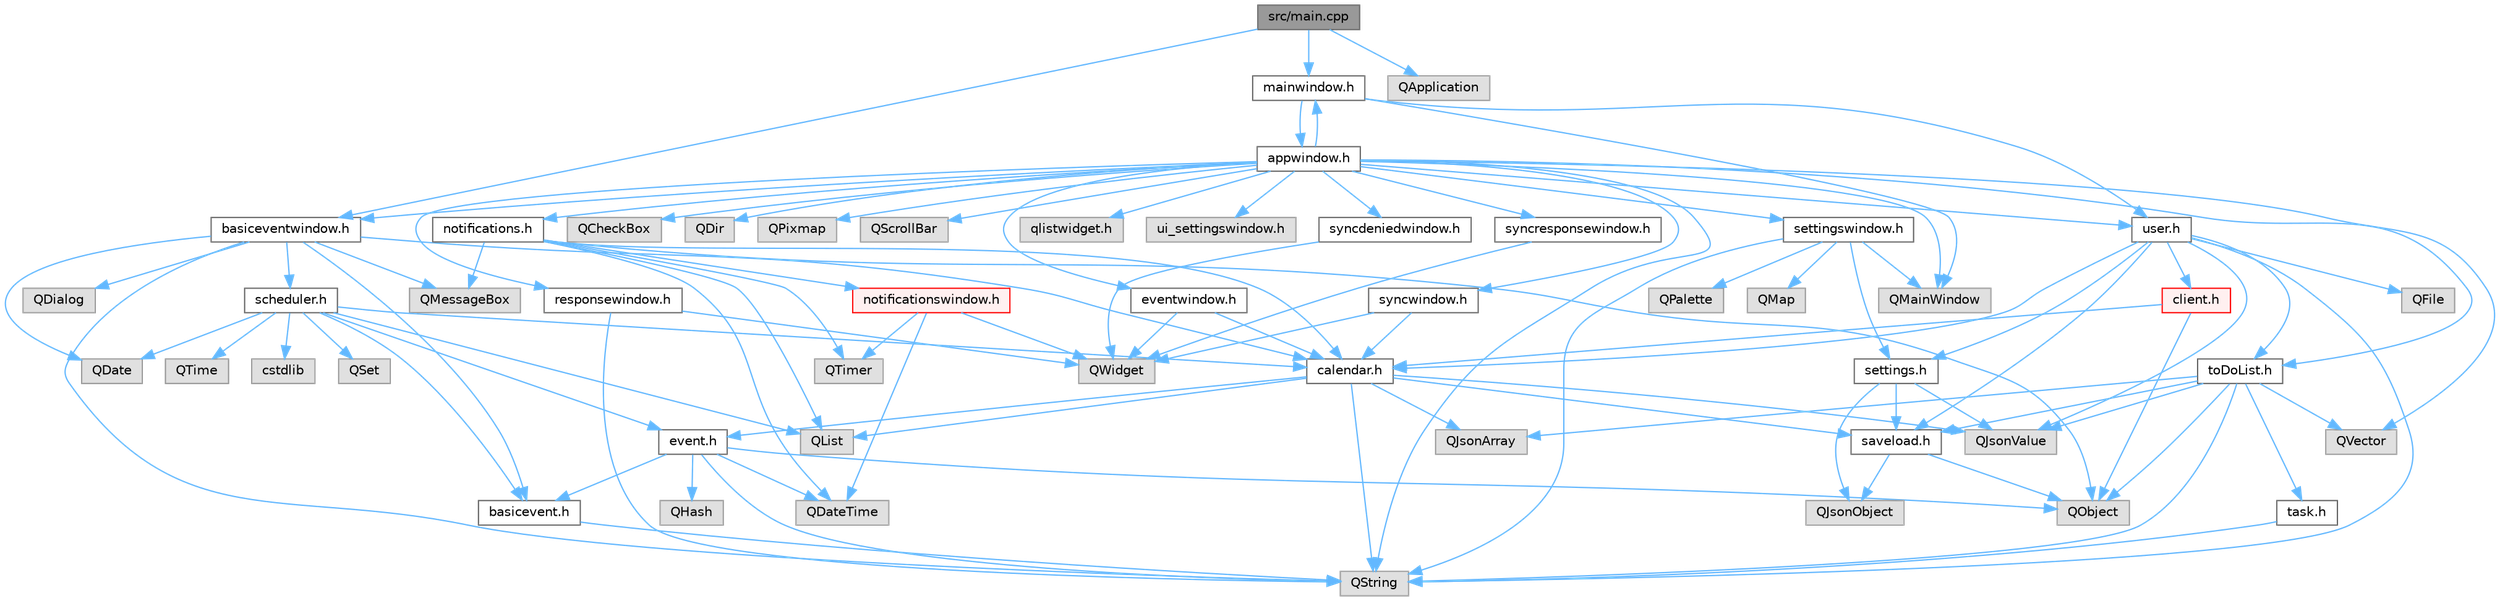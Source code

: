 digraph "src/main.cpp"
{
 // LATEX_PDF_SIZE
  bgcolor="transparent";
  edge [fontname=Helvetica,fontsize=10,labelfontname=Helvetica,labelfontsize=10];
  node [fontname=Helvetica,fontsize=10,shape=box,height=0.2,width=0.4];
  Node1 [id="Node000001",label="src/main.cpp",height=0.2,width=0.4,color="gray40", fillcolor="grey60", style="filled", fontcolor="black",tooltip=" "];
  Node1 -> Node2 [id="edge1_Node000001_Node000002",color="steelblue1",style="solid",tooltip=" "];
  Node2 [id="Node000002",label="basiceventwindow.h",height=0.2,width=0.4,color="grey40", fillcolor="white", style="filled",URL="$basiceventwindow_8h.html",tooltip=" "];
  Node2 -> Node3 [id="edge2_Node000002_Node000003",color="steelblue1",style="solid",tooltip=" "];
  Node3 [id="Node000003",label="basicevent.h",height=0.2,width=0.4,color="grey40", fillcolor="white", style="filled",URL="$basicevent_8h.html",tooltip=" "];
  Node3 -> Node4 [id="edge3_Node000003_Node000004",color="steelblue1",style="solid",tooltip=" "];
  Node4 [id="Node000004",label="QString",height=0.2,width=0.4,color="grey60", fillcolor="#E0E0E0", style="filled",tooltip=" "];
  Node2 -> Node5 [id="edge4_Node000002_Node000005",color="steelblue1",style="solid",tooltip=" "];
  Node5 [id="Node000005",label="calendar.h",height=0.2,width=0.4,color="grey40", fillcolor="white", style="filled",URL="$calendar_8h.html",tooltip=" "];
  Node5 -> Node6 [id="edge5_Node000005_Node000006",color="steelblue1",style="solid",tooltip=" "];
  Node6 [id="Node000006",label="event.h",height=0.2,width=0.4,color="grey40", fillcolor="white", style="filled",URL="$event_8h.html",tooltip=" "];
  Node6 -> Node7 [id="edge6_Node000006_Node000007",color="steelblue1",style="solid",tooltip=" "];
  Node7 [id="Node000007",label="QDateTime",height=0.2,width=0.4,color="grey60", fillcolor="#E0E0E0", style="filled",tooltip=" "];
  Node6 -> Node8 [id="edge7_Node000006_Node000008",color="steelblue1",style="solid",tooltip=" "];
  Node8 [id="Node000008",label="QHash",height=0.2,width=0.4,color="grey60", fillcolor="#E0E0E0", style="filled",tooltip=" "];
  Node6 -> Node9 [id="edge8_Node000006_Node000009",color="steelblue1",style="solid",tooltip=" "];
  Node9 [id="Node000009",label="QObject",height=0.2,width=0.4,color="grey60", fillcolor="#E0E0E0", style="filled",tooltip=" "];
  Node6 -> Node4 [id="edge9_Node000006_Node000004",color="steelblue1",style="solid",tooltip=" "];
  Node6 -> Node3 [id="edge10_Node000006_Node000003",color="steelblue1",style="solid",tooltip=" "];
  Node5 -> Node10 [id="edge11_Node000005_Node000010",color="steelblue1",style="solid",tooltip=" "];
  Node10 [id="Node000010",label="saveload.h",height=0.2,width=0.4,color="grey40", fillcolor="white", style="filled",URL="$saveload_8h.html",tooltip=" "];
  Node10 -> Node11 [id="edge12_Node000010_Node000011",color="steelblue1",style="solid",tooltip=" "];
  Node11 [id="Node000011",label="QJsonObject",height=0.2,width=0.4,color="grey60", fillcolor="#E0E0E0", style="filled",tooltip=" "];
  Node10 -> Node9 [id="edge13_Node000010_Node000009",color="steelblue1",style="solid",tooltip=" "];
  Node5 -> Node12 [id="edge14_Node000005_Node000012",color="steelblue1",style="solid",tooltip=" "];
  Node12 [id="Node000012",label="QJsonArray",height=0.2,width=0.4,color="grey60", fillcolor="#E0E0E0", style="filled",tooltip=" "];
  Node5 -> Node13 [id="edge15_Node000005_Node000013",color="steelblue1",style="solid",tooltip=" "];
  Node13 [id="Node000013",label="QJsonValue",height=0.2,width=0.4,color="grey60", fillcolor="#E0E0E0", style="filled",tooltip=" "];
  Node5 -> Node14 [id="edge16_Node000005_Node000014",color="steelblue1",style="solid",tooltip=" "];
  Node14 [id="Node000014",label="QList",height=0.2,width=0.4,color="grey60", fillcolor="#E0E0E0", style="filled",tooltip=" "];
  Node5 -> Node4 [id="edge17_Node000005_Node000004",color="steelblue1",style="solid",tooltip=" "];
  Node2 -> Node15 [id="edge18_Node000002_Node000015",color="steelblue1",style="solid",tooltip=" "];
  Node15 [id="Node000015",label="scheduler.h",height=0.2,width=0.4,color="grey40", fillcolor="white", style="filled",URL="$scheduler_8h.html",tooltip=" "];
  Node15 -> Node3 [id="edge19_Node000015_Node000003",color="steelblue1",style="solid",tooltip=" "];
  Node15 -> Node5 [id="edge20_Node000015_Node000005",color="steelblue1",style="solid",tooltip=" "];
  Node15 -> Node6 [id="edge21_Node000015_Node000006",color="steelblue1",style="solid",tooltip=" "];
  Node15 -> Node16 [id="edge22_Node000015_Node000016",color="steelblue1",style="solid",tooltip=" "];
  Node16 [id="Node000016",label="QDate",height=0.2,width=0.4,color="grey60", fillcolor="#E0E0E0", style="filled",tooltip=" "];
  Node15 -> Node14 [id="edge23_Node000015_Node000014",color="steelblue1",style="solid",tooltip=" "];
  Node15 -> Node17 [id="edge24_Node000015_Node000017",color="steelblue1",style="solid",tooltip=" "];
  Node17 [id="Node000017",label="QSet",height=0.2,width=0.4,color="grey60", fillcolor="#E0E0E0", style="filled",tooltip=" "];
  Node15 -> Node18 [id="edge25_Node000015_Node000018",color="steelblue1",style="solid",tooltip=" "];
  Node18 [id="Node000018",label="QTime",height=0.2,width=0.4,color="grey60", fillcolor="#E0E0E0", style="filled",tooltip=" "];
  Node15 -> Node19 [id="edge26_Node000015_Node000019",color="steelblue1",style="solid",tooltip=" "];
  Node19 [id="Node000019",label="cstdlib",height=0.2,width=0.4,color="grey60", fillcolor="#E0E0E0", style="filled",tooltip=" "];
  Node2 -> Node16 [id="edge27_Node000002_Node000016",color="steelblue1",style="solid",tooltip=" "];
  Node2 -> Node20 [id="edge28_Node000002_Node000020",color="steelblue1",style="solid",tooltip=" "];
  Node20 [id="Node000020",label="QDialog",height=0.2,width=0.4,color="grey60", fillcolor="#E0E0E0", style="filled",tooltip=" "];
  Node2 -> Node21 [id="edge29_Node000002_Node000021",color="steelblue1",style="solid",tooltip=" "];
  Node21 [id="Node000021",label="QMessageBox",height=0.2,width=0.4,color="grey60", fillcolor="#E0E0E0", style="filled",tooltip=" "];
  Node2 -> Node4 [id="edge30_Node000002_Node000004",color="steelblue1",style="solid",tooltip=" "];
  Node1 -> Node22 [id="edge31_Node000001_Node000022",color="steelblue1",style="solid",tooltip=" "];
  Node22 [id="Node000022",label="mainwindow.h",height=0.2,width=0.4,color="grey40", fillcolor="white", style="filled",URL="$mainwindow_8h.html",tooltip=" "];
  Node22 -> Node23 [id="edge32_Node000022_Node000023",color="steelblue1",style="solid",tooltip=" "];
  Node23 [id="Node000023",label="appwindow.h",height=0.2,width=0.4,color="grey40", fillcolor="white", style="filled",URL="$appwindow_8h.html",tooltip=" "];
  Node23 -> Node24 [id="edge33_Node000023_Node000024",color="steelblue1",style="solid",tooltip=" "];
  Node24 [id="Node000024",label="QCheckBox",height=0.2,width=0.4,color="grey60", fillcolor="#E0E0E0", style="filled",tooltip=" "];
  Node23 -> Node25 [id="edge34_Node000023_Node000025",color="steelblue1",style="solid",tooltip=" "];
  Node25 [id="Node000025",label="QDir",height=0.2,width=0.4,color="grey60", fillcolor="#E0E0E0", style="filled",tooltip=" "];
  Node23 -> Node26 [id="edge35_Node000023_Node000026",color="steelblue1",style="solid",tooltip=" "];
  Node26 [id="Node000026",label="QMainWindow",height=0.2,width=0.4,color="grey60", fillcolor="#E0E0E0", style="filled",tooltip=" "];
  Node23 -> Node27 [id="edge36_Node000023_Node000027",color="steelblue1",style="solid",tooltip=" "];
  Node27 [id="Node000027",label="QPixmap",height=0.2,width=0.4,color="grey60", fillcolor="#E0E0E0", style="filled",tooltip=" "];
  Node23 -> Node28 [id="edge37_Node000023_Node000028",color="steelblue1",style="solid",tooltip=" "];
  Node28 [id="Node000028",label="QScrollBar",height=0.2,width=0.4,color="grey60", fillcolor="#E0E0E0", style="filled",tooltip=" "];
  Node23 -> Node4 [id="edge38_Node000023_Node000004",color="steelblue1",style="solid",tooltip=" "];
  Node23 -> Node29 [id="edge39_Node000023_Node000029",color="steelblue1",style="solid",tooltip=" "];
  Node29 [id="Node000029",label="QVector",height=0.2,width=0.4,color="grey60", fillcolor="#E0E0E0", style="filled",tooltip=" "];
  Node23 -> Node2 [id="edge40_Node000023_Node000002",color="steelblue1",style="solid",tooltip=" "];
  Node23 -> Node30 [id="edge41_Node000023_Node000030",color="steelblue1",style="solid",tooltip=" "];
  Node30 [id="Node000030",label="eventwindow.h",height=0.2,width=0.4,color="grey40", fillcolor="white", style="filled",URL="$eventwindow_8h.html",tooltip=" "];
  Node30 -> Node5 [id="edge42_Node000030_Node000005",color="steelblue1",style="solid",tooltip=" "];
  Node30 -> Node31 [id="edge43_Node000030_Node000031",color="steelblue1",style="solid",tooltip=" "];
  Node31 [id="Node000031",label="QWidget",height=0.2,width=0.4,color="grey60", fillcolor="#E0E0E0", style="filled",tooltip=" "];
  Node23 -> Node22 [id="edge44_Node000023_Node000022",color="steelblue1",style="solid",tooltip=" "];
  Node23 -> Node32 [id="edge45_Node000023_Node000032",color="steelblue1",style="solid",tooltip=" "];
  Node32 [id="Node000032",label="notifications.h",height=0.2,width=0.4,color="grey40", fillcolor="white", style="filled",URL="$notifications_8h.html",tooltip=" "];
  Node32 -> Node7 [id="edge46_Node000032_Node000007",color="steelblue1",style="solid",tooltip=" "];
  Node32 -> Node14 [id="edge47_Node000032_Node000014",color="steelblue1",style="solid",tooltip=" "];
  Node32 -> Node21 [id="edge48_Node000032_Node000021",color="steelblue1",style="solid",tooltip=" "];
  Node32 -> Node9 [id="edge49_Node000032_Node000009",color="steelblue1",style="solid",tooltip=" "];
  Node32 -> Node33 [id="edge50_Node000032_Node000033",color="steelblue1",style="solid",tooltip=" "];
  Node33 [id="Node000033",label="QTimer",height=0.2,width=0.4,color="grey60", fillcolor="#E0E0E0", style="filled",tooltip=" "];
  Node32 -> Node5 [id="edge51_Node000032_Node000005",color="steelblue1",style="solid",tooltip=" "];
  Node32 -> Node34 [id="edge52_Node000032_Node000034",color="steelblue1",style="solid",tooltip=" "];
  Node34 [id="Node000034",label="notificationswindow.h",height=0.2,width=0.4,color="red", fillcolor="#FFF0F0", style="filled",URL="$notificationswindow_8h.html",tooltip=" "];
  Node34 -> Node7 [id="edge53_Node000034_Node000007",color="steelblue1",style="solid",tooltip=" "];
  Node34 -> Node33 [id="edge54_Node000034_Node000033",color="steelblue1",style="solid",tooltip=" "];
  Node34 -> Node31 [id="edge55_Node000034_Node000031",color="steelblue1",style="solid",tooltip=" "];
  Node23 -> Node36 [id="edge56_Node000023_Node000036",color="steelblue1",style="solid",tooltip=" "];
  Node36 [id="Node000036",label="qlistwidget.h",height=0.2,width=0.4,color="grey60", fillcolor="#E0E0E0", style="filled",tooltip=" "];
  Node23 -> Node37 [id="edge57_Node000023_Node000037",color="steelblue1",style="solid",tooltip=" "];
  Node37 [id="Node000037",label="responsewindow.h",height=0.2,width=0.4,color="grey40", fillcolor="white", style="filled",URL="$responsewindow_8h.html",tooltip=" "];
  Node37 -> Node4 [id="edge58_Node000037_Node000004",color="steelblue1",style="solid",tooltip=" "];
  Node37 -> Node31 [id="edge59_Node000037_Node000031",color="steelblue1",style="solid",tooltip=" "];
  Node23 -> Node38 [id="edge60_Node000023_Node000038",color="steelblue1",style="solid",tooltip=" "];
  Node38 [id="Node000038",label="settingswindow.h",height=0.2,width=0.4,color="grey40", fillcolor="white", style="filled",URL="$settingswindow_8h.html",tooltip=" "];
  Node38 -> Node26 [id="edge61_Node000038_Node000026",color="steelblue1",style="solid",tooltip=" "];
  Node38 -> Node39 [id="edge62_Node000038_Node000039",color="steelblue1",style="solid",tooltip=" "];
  Node39 [id="Node000039",label="QMap",height=0.2,width=0.4,color="grey60", fillcolor="#E0E0E0", style="filled",tooltip=" "];
  Node38 -> Node40 [id="edge63_Node000038_Node000040",color="steelblue1",style="solid",tooltip=" "];
  Node40 [id="Node000040",label="QPalette",height=0.2,width=0.4,color="grey60", fillcolor="#E0E0E0", style="filled",tooltip=" "];
  Node38 -> Node4 [id="edge64_Node000038_Node000004",color="steelblue1",style="solid",tooltip=" "];
  Node38 -> Node41 [id="edge65_Node000038_Node000041",color="steelblue1",style="solid",tooltip=" "];
  Node41 [id="Node000041",label="settings.h",height=0.2,width=0.4,color="grey40", fillcolor="white", style="filled",URL="$settings_8h.html",tooltip=" "];
  Node41 -> Node10 [id="edge66_Node000041_Node000010",color="steelblue1",style="solid",tooltip=" "];
  Node41 -> Node11 [id="edge67_Node000041_Node000011",color="steelblue1",style="solid",tooltip=" "];
  Node41 -> Node13 [id="edge68_Node000041_Node000013",color="steelblue1",style="solid",tooltip=" "];
  Node23 -> Node42 [id="edge69_Node000023_Node000042",color="steelblue1",style="solid",tooltip=" "];
  Node42 [id="Node000042",label="syncdeniedwindow.h",height=0.2,width=0.4,color="grey40", fillcolor="white", style="filled",URL="$syncdeniedwindow_8h.html",tooltip=" "];
  Node42 -> Node31 [id="edge70_Node000042_Node000031",color="steelblue1",style="solid",tooltip=" "];
  Node23 -> Node43 [id="edge71_Node000023_Node000043",color="steelblue1",style="solid",tooltip=" "];
  Node43 [id="Node000043",label="syncresponsewindow.h",height=0.2,width=0.4,color="grey40", fillcolor="white", style="filled",URL="$syncresponsewindow_8h.html",tooltip=" "];
  Node43 -> Node31 [id="edge72_Node000043_Node000031",color="steelblue1",style="solid",tooltip=" "];
  Node23 -> Node44 [id="edge73_Node000023_Node000044",color="steelblue1",style="solid",tooltip=" "];
  Node44 [id="Node000044",label="syncwindow.h",height=0.2,width=0.4,color="grey40", fillcolor="white", style="filled",URL="$syncwindow_8h.html",tooltip=" "];
  Node44 -> Node5 [id="edge74_Node000044_Node000005",color="steelblue1",style="solid",tooltip=" "];
  Node44 -> Node31 [id="edge75_Node000044_Node000031",color="steelblue1",style="solid",tooltip=" "];
  Node23 -> Node45 [id="edge76_Node000023_Node000045",color="steelblue1",style="solid",tooltip=" "];
  Node45 [id="Node000045",label="toDoList.h",height=0.2,width=0.4,color="grey40", fillcolor="white", style="filled",URL="$to_do_list_8h.html",tooltip=" "];
  Node45 -> Node10 [id="edge77_Node000045_Node000010",color="steelblue1",style="solid",tooltip=" "];
  Node45 -> Node46 [id="edge78_Node000045_Node000046",color="steelblue1",style="solid",tooltip=" "];
  Node46 [id="Node000046",label="task.h",height=0.2,width=0.4,color="grey40", fillcolor="white", style="filled",URL="$task_8h.html",tooltip=" "];
  Node46 -> Node4 [id="edge79_Node000046_Node000004",color="steelblue1",style="solid",tooltip=" "];
  Node45 -> Node12 [id="edge80_Node000045_Node000012",color="steelblue1",style="solid",tooltip=" "];
  Node45 -> Node13 [id="edge81_Node000045_Node000013",color="steelblue1",style="solid",tooltip=" "];
  Node45 -> Node9 [id="edge82_Node000045_Node000009",color="steelblue1",style="solid",tooltip=" "];
  Node45 -> Node4 [id="edge83_Node000045_Node000004",color="steelblue1",style="solid",tooltip=" "];
  Node45 -> Node29 [id="edge84_Node000045_Node000029",color="steelblue1",style="solid",tooltip=" "];
  Node23 -> Node47 [id="edge85_Node000023_Node000047",color="steelblue1",style="solid",tooltip=" "];
  Node47 [id="Node000047",label="ui_settingswindow.h",height=0.2,width=0.4,color="grey60", fillcolor="#E0E0E0", style="filled",tooltip=" "];
  Node23 -> Node48 [id="edge86_Node000023_Node000048",color="steelblue1",style="solid",tooltip=" "];
  Node48 [id="Node000048",label="user.h",height=0.2,width=0.4,color="grey40", fillcolor="white", style="filled",URL="$user_8h.html",tooltip=" "];
  Node48 -> Node5 [id="edge87_Node000048_Node000005",color="steelblue1",style="solid",tooltip=" "];
  Node48 -> Node49 [id="edge88_Node000048_Node000049",color="steelblue1",style="solid",tooltip=" "];
  Node49 [id="Node000049",label="client.h",height=0.2,width=0.4,color="red", fillcolor="#FFF0F0", style="filled",URL="$client_8h.html",tooltip=" "];
  Node49 -> Node5 [id="edge89_Node000049_Node000005",color="steelblue1",style="solid",tooltip=" "];
  Node49 -> Node9 [id="edge90_Node000049_Node000009",color="steelblue1",style="solid",tooltip=" "];
  Node48 -> Node10 [id="edge91_Node000048_Node000010",color="steelblue1",style="solid",tooltip=" "];
  Node48 -> Node41 [id="edge92_Node000048_Node000041",color="steelblue1",style="solid",tooltip=" "];
  Node48 -> Node45 [id="edge93_Node000048_Node000045",color="steelblue1",style="solid",tooltip=" "];
  Node48 -> Node51 [id="edge94_Node000048_Node000051",color="steelblue1",style="solid",tooltip=" "];
  Node51 [id="Node000051",label="QFile",height=0.2,width=0.4,color="grey60", fillcolor="#E0E0E0", style="filled",tooltip=" "];
  Node48 -> Node13 [id="edge95_Node000048_Node000013",color="steelblue1",style="solid",tooltip=" "];
  Node48 -> Node4 [id="edge96_Node000048_Node000004",color="steelblue1",style="solid",tooltip=" "];
  Node22 -> Node48 [id="edge97_Node000022_Node000048",color="steelblue1",style="solid",tooltip=" "];
  Node22 -> Node26 [id="edge98_Node000022_Node000026",color="steelblue1",style="solid",tooltip=" "];
  Node1 -> Node52 [id="edge99_Node000001_Node000052",color="steelblue1",style="solid",tooltip=" "];
  Node52 [id="Node000052",label="QApplication",height=0.2,width=0.4,color="grey60", fillcolor="#E0E0E0", style="filled",tooltip=" "];
}
